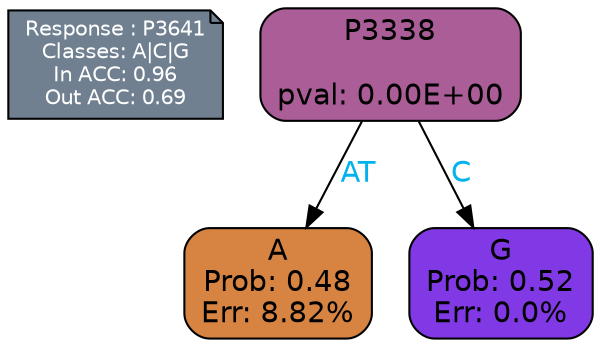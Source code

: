 digraph Tree {
node [shape=box, style="filled, rounded", color="black", fontname=helvetica] ;
graph [ranksep=equally, splines=polylines, bgcolor=transparent, dpi=600] ;
edge [fontname=helvetica] ;
LEGEND [label="Response : P3641
Classes: A|C|G
In ACC: 0.96
Out ACC: 0.69
",shape=note,align=left,style=filled,fillcolor="slategray",fontcolor="white",fontsize=10];1 [label="P3338

pval: 0.00E+00", fillcolor="#aa5d97"] ;
2 [label="A
Prob: 0.48
Err: 8.82%", fillcolor="#d78442"] ;
3 [label="G
Prob: 0.52
Err: 0.0%", fillcolor="#8139e5"] ;
1 -> 2 [label="AT",fontcolor=deepskyblue2] ;
1 -> 3 [label="C",fontcolor=deepskyblue2] ;
{rank = same; 2;3;}{rank = same; LEGEND;1;}}